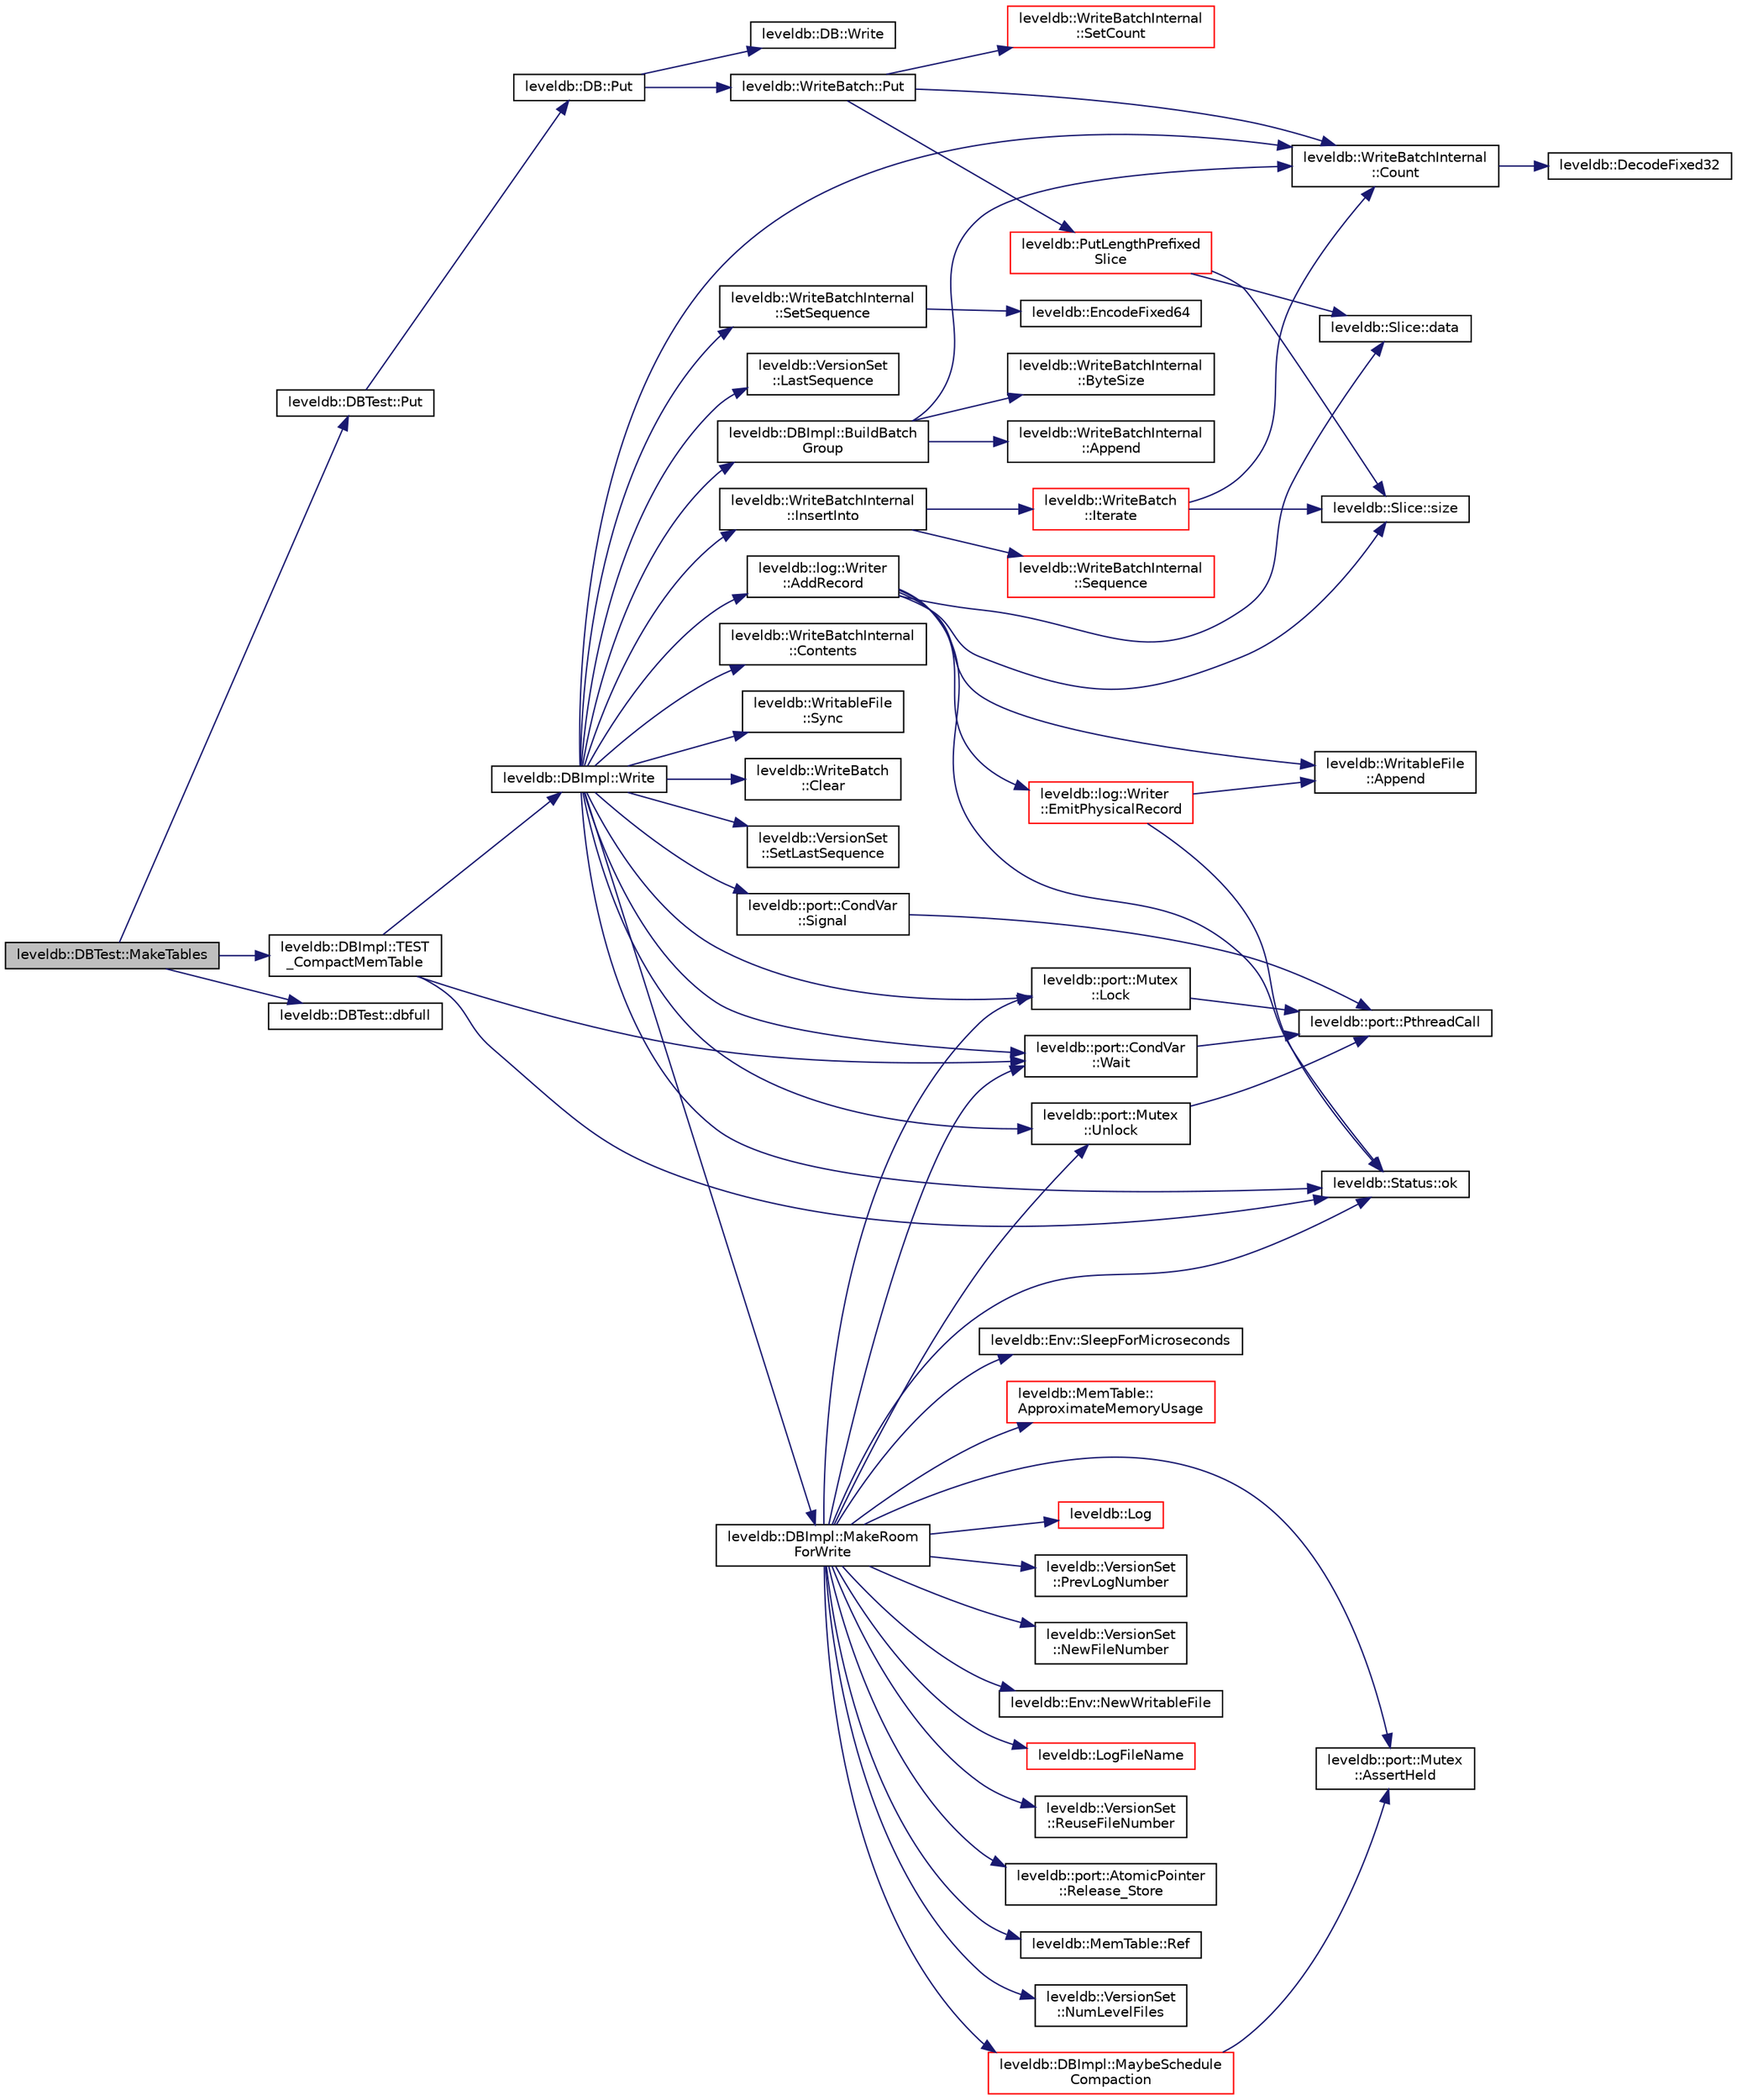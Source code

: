 digraph "leveldb::DBTest::MakeTables"
{
  edge [fontname="Helvetica",fontsize="10",labelfontname="Helvetica",labelfontsize="10"];
  node [fontname="Helvetica",fontsize="10",shape=record];
  rankdir="LR";
  Node1 [label="leveldb::DBTest::MakeTables",height=0.2,width=0.4,color="black", fillcolor="grey75", style="filled" fontcolor="black"];
  Node1 -> Node2 [color="midnightblue",fontsize="10",style="solid"];
  Node2 [label="leveldb::DBTest::Put",height=0.2,width=0.4,color="black", fillcolor="white", style="filled",URL="$classleveldb_1_1_d_b_test.html#a5ec1a1d5ecc1744f325159eb81e46514"];
  Node2 -> Node3 [color="midnightblue",fontsize="10",style="solid"];
  Node3 [label="leveldb::DB::Put",height=0.2,width=0.4,color="black", fillcolor="white", style="filled",URL="$classleveldb_1_1_d_b.html#ac2e472812630ed74298df7b03b08c1ae"];
  Node3 -> Node4 [color="midnightblue",fontsize="10",style="solid"];
  Node4 [label="leveldb::WriteBatch::Put",height=0.2,width=0.4,color="black", fillcolor="white", style="filled",URL="$classleveldb_1_1_write_batch.html#a30770379143a7ccb4ede18ddf0e45bf3"];
  Node4 -> Node5 [color="midnightblue",fontsize="10",style="solid"];
  Node5 [label="leveldb::WriteBatchInternal\l::SetCount",height=0.2,width=0.4,color="red", fillcolor="white", style="filled",URL="$classleveldb_1_1_write_batch_internal.html#ae03d20619da53aae175dd28d61c90bd9"];
  Node4 -> Node6 [color="midnightblue",fontsize="10",style="solid"];
  Node6 [label="leveldb::WriteBatchInternal\l::Count",height=0.2,width=0.4,color="black", fillcolor="white", style="filled",URL="$classleveldb_1_1_write_batch_internal.html#a5270ca4567dbae1524005ad14e0698e3"];
  Node6 -> Node7 [color="midnightblue",fontsize="10",style="solid"];
  Node7 [label="leveldb::DecodeFixed32",height=0.2,width=0.4,color="black", fillcolor="white", style="filled",URL="$namespaceleveldb.html#adae574304f9d1ed3e95742167cd449a9"];
  Node4 -> Node8 [color="midnightblue",fontsize="10",style="solid"];
  Node8 [label="leveldb::PutLengthPrefixed\lSlice",height=0.2,width=0.4,color="red", fillcolor="white", style="filled",URL="$namespaceleveldb.html#a98eaeea7300aa4f9b56303ffa27581af"];
  Node8 -> Node9 [color="midnightblue",fontsize="10",style="solid"];
  Node9 [label="leveldb::Slice::size",height=0.2,width=0.4,color="black", fillcolor="white", style="filled",URL="$classleveldb_1_1_slice.html#a947d3173f04f8a30553e89046daf91d5"];
  Node8 -> Node10 [color="midnightblue",fontsize="10",style="solid"];
  Node10 [label="leveldb::Slice::data",height=0.2,width=0.4,color="black", fillcolor="white", style="filled",URL="$classleveldb_1_1_slice.html#aa64861043d9deee6889461bf0593cf73"];
  Node3 -> Node11 [color="midnightblue",fontsize="10",style="solid"];
  Node11 [label="leveldb::DB::Write",height=0.2,width=0.4,color="black", fillcolor="white", style="filled",URL="$classleveldb_1_1_d_b.html#ae0b6ded8c8e0b88ff70190bf7a0c086c"];
  Node1 -> Node12 [color="midnightblue",fontsize="10",style="solid"];
  Node12 [label="leveldb::DBTest::dbfull",height=0.2,width=0.4,color="black", fillcolor="white", style="filled",URL="$classleveldb_1_1_d_b_test.html#a67de35d247ea077c1e4fdf2a7a0f0514"];
  Node1 -> Node13 [color="midnightblue",fontsize="10",style="solid"];
  Node13 [label="leveldb::DBImpl::TEST\l_CompactMemTable",height=0.2,width=0.4,color="black", fillcolor="white", style="filled",URL="$classleveldb_1_1_d_b_impl.html#a8642703fd1398cd8e3f5f24ee0b9da23"];
  Node13 -> Node14 [color="midnightblue",fontsize="10",style="solid"];
  Node14 [label="leveldb::DBImpl::Write",height=0.2,width=0.4,color="black", fillcolor="white", style="filled",URL="$classleveldb_1_1_d_b_impl.html#ac0d0b472717099d6a02ad9dace4e8ef4"];
  Node14 -> Node15 [color="midnightblue",fontsize="10",style="solid"];
  Node15 [label="leveldb::port::CondVar\l::Wait",height=0.2,width=0.4,color="black", fillcolor="white", style="filled",URL="$classleveldb_1_1port_1_1_cond_var.html#a9e9855595a3f3a3ccf47949696065597"];
  Node15 -> Node16 [color="midnightblue",fontsize="10",style="solid"];
  Node16 [label="leveldb::port::PthreadCall",height=0.2,width=0.4,color="black", fillcolor="white", style="filled",URL="$namespaceleveldb_1_1port.html#a614e0b6f0b21d697fe4001dbe3d8798b"];
  Node14 -> Node17 [color="midnightblue",fontsize="10",style="solid"];
  Node17 [label="leveldb::DBImpl::MakeRoom\lForWrite",height=0.2,width=0.4,color="black", fillcolor="white", style="filled",URL="$classleveldb_1_1_d_b_impl.html#a9439d7de053315f2f2b59c6382db6f9b"];
  Node17 -> Node18 [color="midnightblue",fontsize="10",style="solid"];
  Node18 [label="leveldb::port::Mutex\l::AssertHeld",height=0.2,width=0.4,color="black", fillcolor="white", style="filled",URL="$classleveldb_1_1port_1_1_mutex.html#a9793393529f59bbb4adaf152bbbab42c"];
  Node17 -> Node19 [color="midnightblue",fontsize="10",style="solid"];
  Node19 [label="leveldb::Status::ok",height=0.2,width=0.4,color="black", fillcolor="white", style="filled",URL="$classleveldb_1_1_status.html#ab31e89a858c766716e3dc952be857c65"];
  Node17 -> Node20 [color="midnightblue",fontsize="10",style="solid"];
  Node20 [label="leveldb::VersionSet\l::NumLevelFiles",height=0.2,width=0.4,color="black", fillcolor="white", style="filled",URL="$classleveldb_1_1_version_set.html#a29d2d4a5aa83c12a1451743ca2a570fa"];
  Node17 -> Node21 [color="midnightblue",fontsize="10",style="solid"];
  Node21 [label="leveldb::port::Mutex\l::Unlock",height=0.2,width=0.4,color="black", fillcolor="white", style="filled",URL="$classleveldb_1_1port_1_1_mutex.html#a9d69a21c53dad7732b2006acf87f006b"];
  Node21 -> Node16 [color="midnightblue",fontsize="10",style="solid"];
  Node17 -> Node22 [color="midnightblue",fontsize="10",style="solid"];
  Node22 [label="leveldb::Env::SleepForMicroseconds",height=0.2,width=0.4,color="black", fillcolor="white", style="filled",URL="$classleveldb_1_1_env.html#a43ad838cfb08db3d9e2197800cd33312"];
  Node17 -> Node23 [color="midnightblue",fontsize="10",style="solid"];
  Node23 [label="leveldb::port::Mutex\l::Lock",height=0.2,width=0.4,color="black", fillcolor="white", style="filled",URL="$classleveldb_1_1port_1_1_mutex.html#a9a4da7195ce1802c077bc4d0035d4dd1"];
  Node23 -> Node16 [color="midnightblue",fontsize="10",style="solid"];
  Node17 -> Node24 [color="midnightblue",fontsize="10",style="solid"];
  Node24 [label="leveldb::MemTable::\lApproximateMemoryUsage",height=0.2,width=0.4,color="red", fillcolor="white", style="filled",URL="$classleveldb_1_1_mem_table.html#a667a1ada274201f0bdd3615baf1bd882"];
  Node17 -> Node25 [color="midnightblue",fontsize="10",style="solid"];
  Node25 [label="leveldb::Log",height=0.2,width=0.4,color="red", fillcolor="white", style="filled",URL="$namespaceleveldb.html#aeba9623ceee38be99bed2bc1ae082954"];
  Node17 -> Node15 [color="midnightblue",fontsize="10",style="solid"];
  Node17 -> Node26 [color="midnightblue",fontsize="10",style="solid"];
  Node26 [label="leveldb::VersionSet\l::PrevLogNumber",height=0.2,width=0.4,color="black", fillcolor="white", style="filled",URL="$classleveldb_1_1_version_set.html#a0c2a382650ba2b987d8059faacbd0c39"];
  Node17 -> Node27 [color="midnightblue",fontsize="10",style="solid"];
  Node27 [label="leveldb::VersionSet\l::NewFileNumber",height=0.2,width=0.4,color="black", fillcolor="white", style="filled",URL="$classleveldb_1_1_version_set.html#ac4086c848479e74c1d9eb95e250e7167"];
  Node17 -> Node28 [color="midnightblue",fontsize="10",style="solid"];
  Node28 [label="leveldb::Env::NewWritableFile",height=0.2,width=0.4,color="black", fillcolor="white", style="filled",URL="$classleveldb_1_1_env.html#a4566194f3e82fede425fdb5bb355f7de"];
  Node17 -> Node29 [color="midnightblue",fontsize="10",style="solid"];
  Node29 [label="leveldb::LogFileName",height=0.2,width=0.4,color="red", fillcolor="white", style="filled",URL="$namespaceleveldb.html#ae5aadcd574cc5186e7821177d44f4c6c"];
  Node17 -> Node30 [color="midnightblue",fontsize="10",style="solid"];
  Node30 [label="leveldb::VersionSet\l::ReuseFileNumber",height=0.2,width=0.4,color="black", fillcolor="white", style="filled",URL="$classleveldb_1_1_version_set.html#a8131cebf5be3283e2ce1029e8be0d14e"];
  Node17 -> Node31 [color="midnightblue",fontsize="10",style="solid"];
  Node31 [label="leveldb::port::AtomicPointer\l::Release_Store",height=0.2,width=0.4,color="black", fillcolor="white", style="filled",URL="$classleveldb_1_1port_1_1_atomic_pointer.html#a8dfe51c125f71c09a363dae042be63a7"];
  Node17 -> Node32 [color="midnightblue",fontsize="10",style="solid"];
  Node32 [label="leveldb::MemTable::Ref",height=0.2,width=0.4,color="black", fillcolor="white", style="filled",URL="$classleveldb_1_1_mem_table.html#a332484cffd2ebc7d6a51f22eeeeeb71b"];
  Node17 -> Node33 [color="midnightblue",fontsize="10",style="solid"];
  Node33 [label="leveldb::DBImpl::MaybeSchedule\lCompaction",height=0.2,width=0.4,color="red", fillcolor="white", style="filled",URL="$classleveldb_1_1_d_b_impl.html#a91134e3ca9d5c6220dd45f19d461a831"];
  Node33 -> Node18 [color="midnightblue",fontsize="10",style="solid"];
  Node14 -> Node34 [color="midnightblue",fontsize="10",style="solid"];
  Node34 [label="leveldb::VersionSet\l::LastSequence",height=0.2,width=0.4,color="black", fillcolor="white", style="filled",URL="$classleveldb_1_1_version_set.html#acbbb32422426416b0d5e58d35b151526"];
  Node14 -> Node19 [color="midnightblue",fontsize="10",style="solid"];
  Node14 -> Node35 [color="midnightblue",fontsize="10",style="solid"];
  Node35 [label="leveldb::DBImpl::BuildBatch\lGroup",height=0.2,width=0.4,color="black", fillcolor="white", style="filled",URL="$classleveldb_1_1_d_b_impl.html#a9e6ce4d7fffcf59575053f7d5c5e886b"];
  Node35 -> Node36 [color="midnightblue",fontsize="10",style="solid"];
  Node36 [label="leveldb::WriteBatchInternal\l::ByteSize",height=0.2,width=0.4,color="black", fillcolor="white", style="filled",URL="$classleveldb_1_1_write_batch_internal.html#adad424f13cc3e3ed4a2eacb88eaa39df"];
  Node35 -> Node6 [color="midnightblue",fontsize="10",style="solid"];
  Node35 -> Node37 [color="midnightblue",fontsize="10",style="solid"];
  Node37 [label="leveldb::WriteBatchInternal\l::Append",height=0.2,width=0.4,color="black", fillcolor="white", style="filled",URL="$classleveldb_1_1_write_batch_internal.html#ac83c9a45a815c16ad8602b99b752b4bc"];
  Node14 -> Node38 [color="midnightblue",fontsize="10",style="solid"];
  Node38 [label="leveldb::WriteBatchInternal\l::SetSequence",height=0.2,width=0.4,color="black", fillcolor="white", style="filled",URL="$classleveldb_1_1_write_batch_internal.html#a0ca3483de37433fb0ce37b1e91f01bd1"];
  Node38 -> Node39 [color="midnightblue",fontsize="10",style="solid"];
  Node39 [label="leveldb::EncodeFixed64",height=0.2,width=0.4,color="black", fillcolor="white", style="filled",URL="$namespaceleveldb.html#a725a2c0ebf763116b4ca3fb78564ff70"];
  Node14 -> Node6 [color="midnightblue",fontsize="10",style="solid"];
  Node14 -> Node21 [color="midnightblue",fontsize="10",style="solid"];
  Node14 -> Node40 [color="midnightblue",fontsize="10",style="solid"];
  Node40 [label="leveldb::log::Writer\l::AddRecord",height=0.2,width=0.4,color="black", fillcolor="white", style="filled",URL="$classleveldb_1_1log_1_1_writer.html#acb4abda5a5348ac1771657ff01bf2fad"];
  Node40 -> Node10 [color="midnightblue",fontsize="10",style="solid"];
  Node40 -> Node9 [color="midnightblue",fontsize="10",style="solid"];
  Node40 -> Node41 [color="midnightblue",fontsize="10",style="solid"];
  Node41 [label="leveldb::WritableFile\l::Append",height=0.2,width=0.4,color="black", fillcolor="white", style="filled",URL="$classleveldb_1_1_writable_file.html#a53b41841d9577d28f65d4d90e1660de8"];
  Node40 -> Node42 [color="midnightblue",fontsize="10",style="solid"];
  Node42 [label="leveldb::log::Writer\l::EmitPhysicalRecord",height=0.2,width=0.4,color="red", fillcolor="white", style="filled",URL="$classleveldb_1_1log_1_1_writer.html#a0ca13201d9f4aa2231a1144bad4f1908"];
  Node42 -> Node41 [color="midnightblue",fontsize="10",style="solid"];
  Node42 -> Node19 [color="midnightblue",fontsize="10",style="solid"];
  Node40 -> Node19 [color="midnightblue",fontsize="10",style="solid"];
  Node14 -> Node43 [color="midnightblue",fontsize="10",style="solid"];
  Node43 [label="leveldb::WriteBatchInternal\l::Contents",height=0.2,width=0.4,color="black", fillcolor="white", style="filled",URL="$classleveldb_1_1_write_batch_internal.html#a348947b16653c8a17590b13115b5274d"];
  Node14 -> Node44 [color="midnightblue",fontsize="10",style="solid"];
  Node44 [label="leveldb::WritableFile\l::Sync",height=0.2,width=0.4,color="black", fillcolor="white", style="filled",URL="$classleveldb_1_1_writable_file.html#a2d2dcef02a2c9e71f3d39125bcd5a606"];
  Node14 -> Node45 [color="midnightblue",fontsize="10",style="solid"];
  Node45 [label="leveldb::WriteBatchInternal\l::InsertInto",height=0.2,width=0.4,color="black", fillcolor="white", style="filled",URL="$classleveldb_1_1_write_batch_internal.html#a102aae14259fd277e2576338ce3e5551"];
  Node45 -> Node46 [color="midnightblue",fontsize="10",style="solid"];
  Node46 [label="leveldb::WriteBatchInternal\l::Sequence",height=0.2,width=0.4,color="red", fillcolor="white", style="filled",URL="$classleveldb_1_1_write_batch_internal.html#af657c82bd9378b78c35a3a7429f945d4"];
  Node45 -> Node47 [color="midnightblue",fontsize="10",style="solid"];
  Node47 [label="leveldb::WriteBatch\l::Iterate",height=0.2,width=0.4,color="red", fillcolor="white", style="filled",URL="$classleveldb_1_1_write_batch.html#ac6cb5a360bb095f4e9a6e817c4322a9d"];
  Node47 -> Node9 [color="midnightblue",fontsize="10",style="solid"];
  Node47 -> Node6 [color="midnightblue",fontsize="10",style="solid"];
  Node14 -> Node23 [color="midnightblue",fontsize="10",style="solid"];
  Node14 -> Node48 [color="midnightblue",fontsize="10",style="solid"];
  Node48 [label="leveldb::WriteBatch\l::Clear",height=0.2,width=0.4,color="black", fillcolor="white", style="filled",URL="$classleveldb_1_1_write_batch.html#afd5058344dc9be113919a5110129006f"];
  Node14 -> Node49 [color="midnightblue",fontsize="10",style="solid"];
  Node49 [label="leveldb::VersionSet\l::SetLastSequence",height=0.2,width=0.4,color="black", fillcolor="white", style="filled",URL="$classleveldb_1_1_version_set.html#a2234860e72a1ac7361d7bee107da6a07"];
  Node14 -> Node50 [color="midnightblue",fontsize="10",style="solid"];
  Node50 [label="leveldb::port::CondVar\l::Signal",height=0.2,width=0.4,color="black", fillcolor="white", style="filled",URL="$classleveldb_1_1port_1_1_cond_var.html#ac36a2038b058b24886741c99e4a7d7d4"];
  Node50 -> Node16 [color="midnightblue",fontsize="10",style="solid"];
  Node13 -> Node19 [color="midnightblue",fontsize="10",style="solid"];
  Node13 -> Node15 [color="midnightblue",fontsize="10",style="solid"];
}
